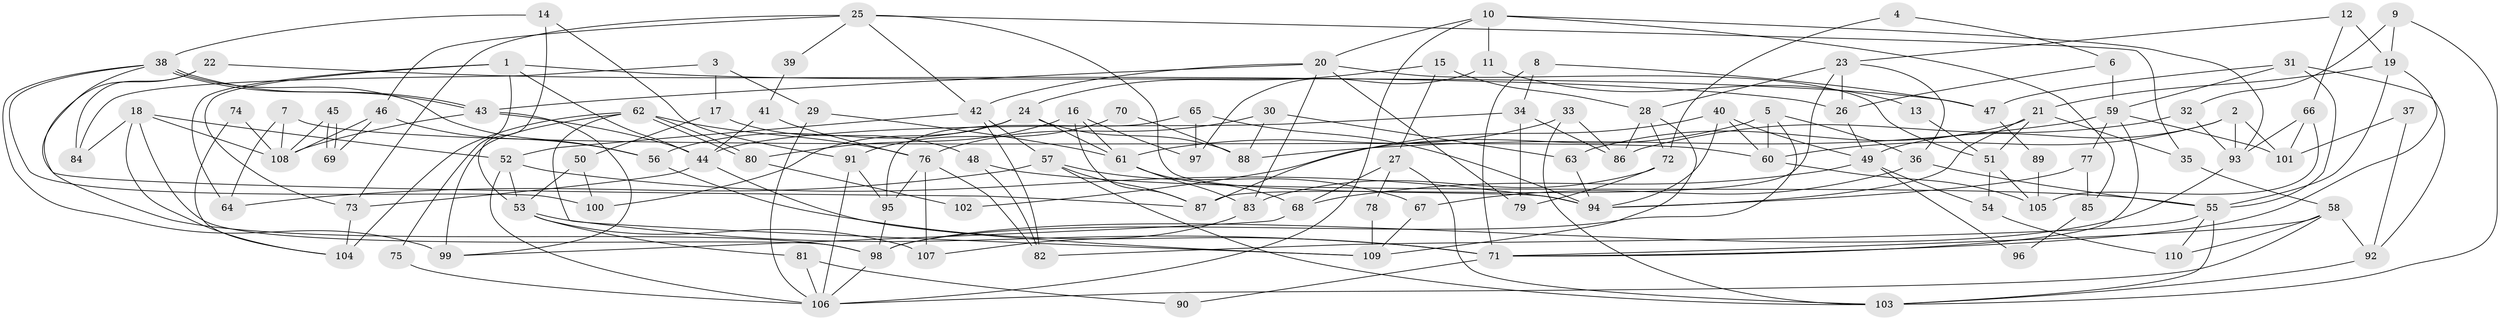 // coarse degree distribution, {2: 0.14102564102564102, 3: 0.2948717948717949, 14: 0.01282051282051282, 4: 0.19230769230769232, 5: 0.11538461538461539, 9: 0.02564102564102564, 8: 0.02564102564102564, 6: 0.1282051282051282, 10: 0.01282051282051282, 11: 0.02564102564102564, 13: 0.01282051282051282, 7: 0.01282051282051282}
// Generated by graph-tools (version 1.1) at 2025/50/03/04/25 22:50:56]
// undirected, 110 vertices, 220 edges
graph export_dot {
  node [color=gray90,style=filled];
  1;
  2;
  3;
  4;
  5;
  6;
  7;
  8;
  9;
  10;
  11;
  12;
  13;
  14;
  15;
  16;
  17;
  18;
  19;
  20;
  21;
  22;
  23;
  24;
  25;
  26;
  27;
  28;
  29;
  30;
  31;
  32;
  33;
  34;
  35;
  36;
  37;
  38;
  39;
  40;
  41;
  42;
  43;
  44;
  45;
  46;
  47;
  48;
  49;
  50;
  51;
  52;
  53;
  54;
  55;
  56;
  57;
  58;
  59;
  60;
  61;
  62;
  63;
  64;
  65;
  66;
  67;
  68;
  69;
  70;
  71;
  72;
  73;
  74;
  75;
  76;
  77;
  78;
  79;
  80;
  81;
  82;
  83;
  84;
  85;
  86;
  87;
  88;
  89;
  90;
  91;
  92;
  93;
  94;
  95;
  96;
  97;
  98;
  99;
  100;
  101;
  102;
  103;
  104;
  105;
  106;
  107;
  108;
  109;
  110;
  1 -- 73;
  1 -- 47;
  1 -- 44;
  1 -- 64;
  1 -- 75;
  2 -- 93;
  2 -- 101;
  2 -- 49;
  2 -- 60;
  3 -- 29;
  3 -- 84;
  3 -- 17;
  4 -- 6;
  4 -- 72;
  5 -- 36;
  5 -- 60;
  5 -- 98;
  5 -- 102;
  6 -- 59;
  6 -- 26;
  7 -- 64;
  7 -- 108;
  7 -- 60;
  8 -- 34;
  8 -- 71;
  8 -- 47;
  9 -- 19;
  9 -- 32;
  9 -- 103;
  10 -- 20;
  10 -- 106;
  10 -- 11;
  10 -- 85;
  10 -- 93;
  11 -- 97;
  11 -- 13;
  12 -- 23;
  12 -- 66;
  12 -- 19;
  13 -- 51;
  14 -- 53;
  14 -- 38;
  14 -- 91;
  15 -- 27;
  15 -- 24;
  15 -- 28;
  16 -- 61;
  16 -- 87;
  16 -- 80;
  16 -- 97;
  17 -- 48;
  17 -- 50;
  18 -- 108;
  18 -- 98;
  18 -- 52;
  18 -- 84;
  18 -- 104;
  19 -- 55;
  19 -- 21;
  19 -- 71;
  20 -- 51;
  20 -- 43;
  20 -- 42;
  20 -- 79;
  20 -- 83;
  21 -- 94;
  21 -- 35;
  21 -- 51;
  21 -- 63;
  22 -- 98;
  22 -- 26;
  22 -- 84;
  23 -- 28;
  23 -- 87;
  23 -- 26;
  23 -- 36;
  24 -- 56;
  24 -- 100;
  24 -- 61;
  24 -- 88;
  25 -- 73;
  25 -- 42;
  25 -- 35;
  25 -- 39;
  25 -- 46;
  25 -- 94;
  26 -- 49;
  27 -- 68;
  27 -- 103;
  27 -- 78;
  28 -- 109;
  28 -- 72;
  28 -- 86;
  29 -- 61;
  29 -- 106;
  30 -- 76;
  30 -- 63;
  30 -- 88;
  31 -- 92;
  31 -- 59;
  31 -- 47;
  31 -- 55;
  32 -- 86;
  32 -- 93;
  33 -- 103;
  33 -- 61;
  33 -- 86;
  34 -- 86;
  34 -- 79;
  34 -- 44;
  35 -- 58;
  36 -- 67;
  36 -- 55;
  37 -- 92;
  37 -- 101;
  38 -- 87;
  38 -- 43;
  38 -- 43;
  38 -- 56;
  38 -- 99;
  38 -- 100;
  39 -- 41;
  40 -- 60;
  40 -- 49;
  40 -- 87;
  40 -- 94;
  41 -- 44;
  41 -- 76;
  42 -- 52;
  42 -- 57;
  42 -- 82;
  43 -- 44;
  43 -- 99;
  43 -- 108;
  44 -- 73;
  44 -- 109;
  45 -- 69;
  45 -- 69;
  45 -- 108;
  46 -- 56;
  46 -- 69;
  46 -- 108;
  47 -- 89;
  48 -- 55;
  48 -- 82;
  49 -- 68;
  49 -- 54;
  49 -- 96;
  50 -- 53;
  50 -- 100;
  51 -- 54;
  51 -- 105;
  52 -- 94;
  52 -- 53;
  52 -- 106;
  53 -- 71;
  53 -- 81;
  53 -- 107;
  54 -- 110;
  55 -- 82;
  55 -- 103;
  55 -- 110;
  56 -- 71;
  57 -- 103;
  57 -- 64;
  57 -- 67;
  57 -- 87;
  58 -- 106;
  58 -- 71;
  58 -- 92;
  58 -- 110;
  59 -- 88;
  59 -- 71;
  59 -- 77;
  59 -- 101;
  60 -- 105;
  61 -- 83;
  61 -- 68;
  62 -- 99;
  62 -- 80;
  62 -- 80;
  62 -- 76;
  62 -- 104;
  62 -- 109;
  63 -- 94;
  65 -- 94;
  65 -- 95;
  65 -- 97;
  66 -- 93;
  66 -- 105;
  66 -- 101;
  67 -- 109;
  68 -- 99;
  70 -- 91;
  70 -- 88;
  71 -- 90;
  72 -- 83;
  72 -- 79;
  73 -- 104;
  74 -- 104;
  74 -- 108;
  75 -- 106;
  76 -- 82;
  76 -- 95;
  76 -- 107;
  77 -- 94;
  77 -- 85;
  78 -- 109;
  80 -- 102;
  81 -- 106;
  81 -- 90;
  83 -- 107;
  85 -- 96;
  89 -- 105;
  91 -- 106;
  91 -- 95;
  92 -- 103;
  93 -- 98;
  95 -- 98;
  98 -- 106;
}
